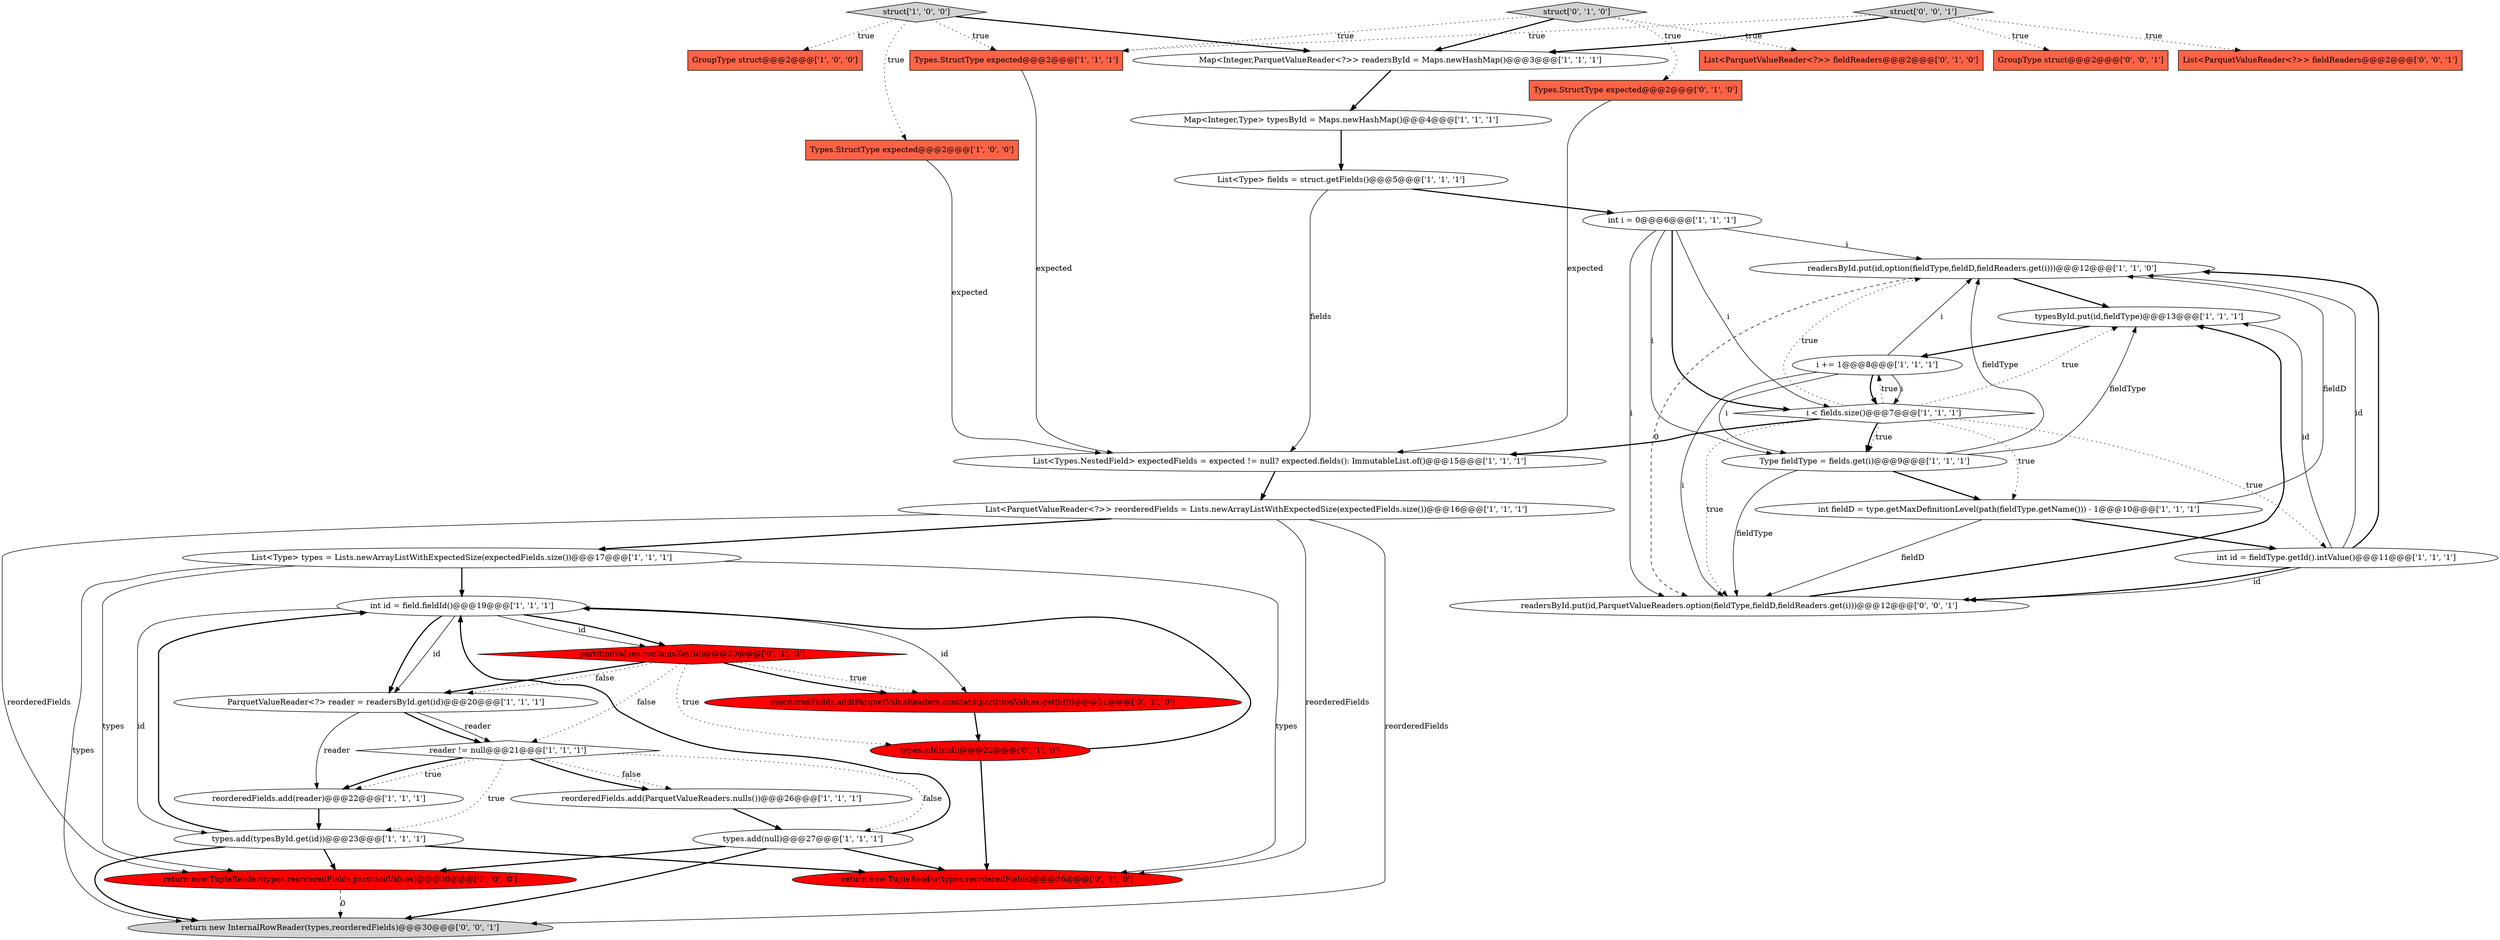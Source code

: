 digraph {
27 [style = filled, label = "List<ParquetValueReader<?>> fieldReaders@@@2@@@['0', '1', '0']", fillcolor = tomato, shape = box image = "AAA0AAABBB2BBB"];
14 [style = filled, label = "readersById.put(id,option(fieldType,fieldD,fieldReaders.get(i)))@@@12@@@['1', '1', '0']", fillcolor = white, shape = ellipse image = "AAA0AAABBB1BBB"];
20 [style = filled, label = "i < fields.size()@@@7@@@['1', '1', '1']", fillcolor = white, shape = diamond image = "AAA0AAABBB1BBB"];
6 [style = filled, label = "Map<Integer,ParquetValueReader<?>> readersById = Maps.newHashMap()@@@3@@@['1', '1', '1']", fillcolor = white, shape = ellipse image = "AAA0AAABBB1BBB"];
0 [style = filled, label = "typesById.put(id,fieldType)@@@13@@@['1', '1', '1']", fillcolor = white, shape = ellipse image = "AAA0AAABBB1BBB"];
21 [style = filled, label = "List<Types.NestedField> expectedFields = expected != null? expected.fields(): ImmutableList.of()@@@15@@@['1', '1', '1']", fillcolor = white, shape = ellipse image = "AAA0AAABBB1BBB"];
12 [style = filled, label = "reorderedFields.add(ParquetValueReaders.nulls())@@@26@@@['1', '1', '1']", fillcolor = white, shape = ellipse image = "AAA0AAABBB1BBB"];
22 [style = filled, label = "GroupType struct@@@2@@@['1', '0', '0']", fillcolor = tomato, shape = box image = "AAA0AAABBB1BBB"];
7 [style = filled, label = "int id = fieldType.getId().intValue()@@@11@@@['1', '1', '1']", fillcolor = white, shape = ellipse image = "AAA0AAABBB1BBB"];
18 [style = filled, label = "List<Type> fields = struct.getFields()@@@5@@@['1', '1', '1']", fillcolor = white, shape = ellipse image = "AAA0AAABBB1BBB"];
31 [style = filled, label = "partitionValues.containsKey(id)@@@20@@@['0', '1', '0']", fillcolor = red, shape = diamond image = "AAA1AAABBB2BBB"];
10 [style = filled, label = "Map<Integer,Type> typesById = Maps.newHashMap()@@@4@@@['1', '1', '1']", fillcolor = white, shape = ellipse image = "AAA0AAABBB1BBB"];
32 [style = filled, label = "struct['0', '1', '0']", fillcolor = lightgray, shape = diamond image = "AAA0AAABBB2BBB"];
15 [style = filled, label = "List<ParquetValueReader<?>> reorderedFields = Lists.newArrayListWithExpectedSize(expectedFields.size())@@@16@@@['1', '1', '1']", fillcolor = white, shape = ellipse image = "AAA0AAABBB1BBB"];
26 [style = filled, label = "return new TupleReader(types,reorderedFields)@@@36@@@['0', '1', '0']", fillcolor = red, shape = ellipse image = "AAA1AAABBB2BBB"];
24 [style = filled, label = "struct['1', '0', '0']", fillcolor = lightgray, shape = diamond image = "AAA0AAABBB1BBB"];
5 [style = filled, label = "i += 1@@@8@@@['1', '1', '1']", fillcolor = white, shape = ellipse image = "AAA0AAABBB1BBB"];
29 [style = filled, label = "types.add(null)@@@22@@@['0', '1', '0']", fillcolor = red, shape = ellipse image = "AAA1AAABBB2BBB"];
30 [style = filled, label = "Types.StructType expected@@@2@@@['0', '1', '0']", fillcolor = tomato, shape = box image = "AAA0AAABBB2BBB"];
25 [style = filled, label = "Types.StructType expected@@@2@@@['1', '1', '1']", fillcolor = tomato, shape = box image = "AAA0AAABBB1BBB"];
33 [style = filled, label = "readersById.put(id,ParquetValueReaders.option(fieldType,fieldD,fieldReaders.get(i)))@@@12@@@['0', '0', '1']", fillcolor = white, shape = ellipse image = "AAA0AAABBB3BBB"];
36 [style = filled, label = "GroupType struct@@@2@@@['0', '0', '1']", fillcolor = tomato, shape = box image = "AAA0AAABBB3BBB"];
4 [style = filled, label = "Type fieldType = fields.get(i)@@@9@@@['1', '1', '1']", fillcolor = white, shape = ellipse image = "AAA0AAABBB1BBB"];
19 [style = filled, label = "int id = field.fieldId()@@@19@@@['1', '1', '1']", fillcolor = white, shape = ellipse image = "AAA0AAABBB1BBB"];
28 [style = filled, label = "reorderedFields.add(ParquetValueReaders.constant(partitionValues.get(id)))@@@21@@@['0', '1', '0']", fillcolor = red, shape = ellipse image = "AAA1AAABBB2BBB"];
1 [style = filled, label = "Types.StructType expected@@@2@@@['1', '0', '0']", fillcolor = tomato, shape = box image = "AAA0AAABBB1BBB"];
23 [style = filled, label = "int fieldD = type.getMaxDefinitionLevel(path(fieldType.getName())) - 1@@@10@@@['1', '1', '1']", fillcolor = white, shape = ellipse image = "AAA0AAABBB1BBB"];
3 [style = filled, label = "reorderedFields.add(reader)@@@22@@@['1', '1', '1']", fillcolor = white, shape = ellipse image = "AAA0AAABBB1BBB"];
16 [style = filled, label = "types.add(null)@@@27@@@['1', '1', '1']", fillcolor = white, shape = ellipse image = "AAA0AAABBB1BBB"];
8 [style = filled, label = "types.add(typesById.get(id))@@@23@@@['1', '1', '1']", fillcolor = white, shape = ellipse image = "AAA0AAABBB1BBB"];
9 [style = filled, label = "reader != null@@@21@@@['1', '1', '1']", fillcolor = white, shape = diamond image = "AAA0AAABBB1BBB"];
35 [style = filled, label = "struct['0', '0', '1']", fillcolor = lightgray, shape = diamond image = "AAA0AAABBB3BBB"];
37 [style = filled, label = "return new InternalRowReader(types,reorderedFields)@@@30@@@['0', '0', '1']", fillcolor = lightgray, shape = ellipse image = "AAA0AAABBB3BBB"];
17 [style = filled, label = "return new TupleReader(types,reorderedFields,partitionValues)@@@30@@@['1', '0', '0']", fillcolor = red, shape = ellipse image = "AAA1AAABBB1BBB"];
2 [style = filled, label = "int i = 0@@@6@@@['1', '1', '1']", fillcolor = white, shape = ellipse image = "AAA0AAABBB1BBB"];
11 [style = filled, label = "List<Type> types = Lists.newArrayListWithExpectedSize(expectedFields.size())@@@17@@@['1', '1', '1']", fillcolor = white, shape = ellipse image = "AAA0AAABBB1BBB"];
13 [style = filled, label = "ParquetValueReader<?> reader = readersById.get(id)@@@20@@@['1', '1', '1']", fillcolor = white, shape = ellipse image = "AAA0AAABBB1BBB"];
34 [style = filled, label = "List<ParquetValueReader<?>> fieldReaders@@@2@@@['0', '0', '1']", fillcolor = tomato, shape = box image = "AAA0AAABBB3BBB"];
5->33 [style = solid, label="i"];
16->37 [style = bold, label=""];
15->26 [style = solid, label="reorderedFields"];
5->20 [style = bold, label=""];
24->25 [style = dotted, label="true"];
21->15 [style = bold, label=""];
20->0 [style = dotted, label="true"];
11->37 [style = solid, label="types"];
13->3 [style = solid, label="reader"];
32->6 [style = bold, label=""];
18->21 [style = solid, label="fields"];
4->33 [style = solid, label="fieldType"];
7->14 [style = bold, label=""];
33->0 [style = bold, label=""];
32->25 [style = dotted, label="true"];
7->0 [style = solid, label="id"];
15->11 [style = bold, label=""];
31->28 [style = dotted, label="true"];
32->30 [style = dotted, label="true"];
19->8 [style = solid, label="id"];
1->21 [style = solid, label="expected"];
4->14 [style = solid, label="fieldType"];
2->20 [style = bold, label=""];
16->26 [style = bold, label=""];
5->14 [style = solid, label="i"];
16->17 [style = bold, label=""];
16->19 [style = bold, label=""];
14->33 [style = dashed, label="0"];
9->12 [style = dotted, label="false"];
29->26 [style = bold, label=""];
9->8 [style = dotted, label="true"];
8->17 [style = bold, label=""];
20->5 [style = dotted, label="true"];
7->33 [style = bold, label=""];
19->13 [style = bold, label=""];
24->22 [style = dotted, label="true"];
2->14 [style = solid, label="i"];
2->4 [style = solid, label="i"];
15->37 [style = solid, label="reorderedFields"];
23->7 [style = bold, label=""];
31->28 [style = bold, label=""];
31->29 [style = dotted, label="true"];
9->3 [style = dotted, label="true"];
4->23 [style = bold, label=""];
35->25 [style = dotted, label="true"];
28->29 [style = bold, label=""];
10->18 [style = bold, label=""];
31->13 [style = bold, label=""];
20->14 [style = dotted, label="true"];
25->21 [style = solid, label="expected"];
11->26 [style = solid, label="types"];
20->7 [style = dotted, label="true"];
2->33 [style = solid, label="i"];
2->20 [style = solid, label="i"];
15->17 [style = solid, label="reorderedFields"];
29->19 [style = bold, label=""];
13->9 [style = solid, label="reader"];
19->28 [style = solid, label="id"];
20->33 [style = dotted, label="true"];
7->14 [style = solid, label="id"];
20->4 [style = dotted, label="true"];
3->8 [style = bold, label=""];
23->14 [style = solid, label="fieldD"];
6->10 [style = bold, label=""];
20->23 [style = dotted, label="true"];
9->3 [style = bold, label=""];
8->37 [style = bold, label=""];
13->9 [style = bold, label=""];
9->12 [style = bold, label=""];
0->5 [style = bold, label=""];
30->21 [style = solid, label="expected"];
24->1 [style = dotted, label="true"];
19->13 [style = solid, label="id"];
5->20 [style = solid, label="i"];
35->6 [style = bold, label=""];
19->31 [style = bold, label=""];
5->4 [style = solid, label="i"];
8->19 [style = bold, label=""];
35->36 [style = dotted, label="true"];
23->33 [style = solid, label="fieldD"];
12->16 [style = bold, label=""];
18->2 [style = bold, label=""];
11->19 [style = bold, label=""];
9->16 [style = dotted, label="false"];
20->4 [style = bold, label=""];
4->0 [style = solid, label="fieldType"];
31->9 [style = dotted, label="false"];
20->21 [style = bold, label=""];
32->27 [style = dotted, label="true"];
11->17 [style = solid, label="types"];
14->0 [style = bold, label=""];
31->13 [style = dotted, label="false"];
19->31 [style = solid, label="id"];
35->34 [style = dotted, label="true"];
17->37 [style = dashed, label="0"];
24->6 [style = bold, label=""];
7->33 [style = solid, label="id"];
8->26 [style = bold, label=""];
}
